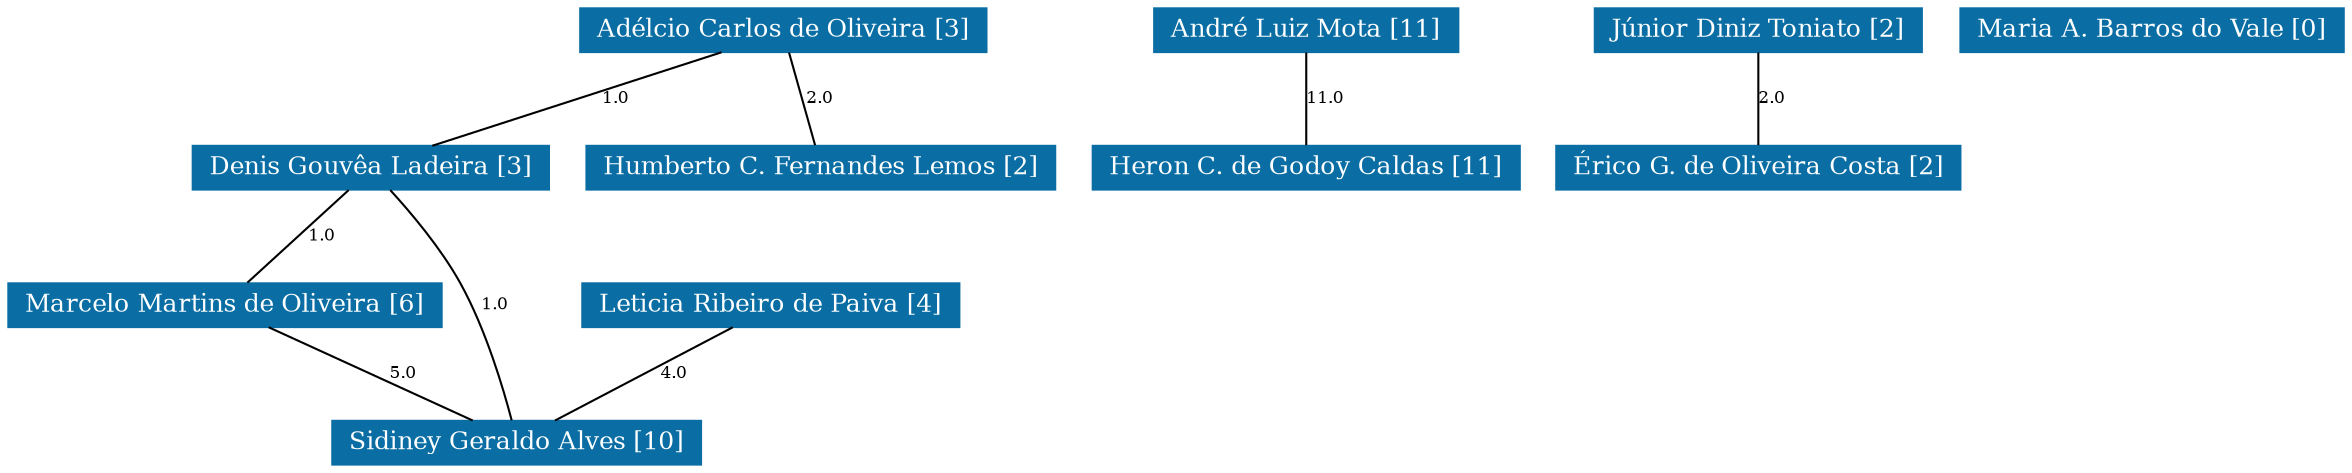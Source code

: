 strict graph grafo2 {
	graph [bb="0,0,931.5,219",
		id=grafo2,
		overlap=False
	];
	node [fontsize=12,
		label="\N",
		shape=rectangle,
		style=filled
	];
	0	 [URL="membro-0487113229071944.html",
		color="#0A6EA4",
		fontcolor="#FFFFFF",
		height=0.29167,
		label="Adélcio Carlos de Oliveira [3]",
		pos="306.5,208.5",
		width=2.1944];
	2	 [URL="membro-6110042881038336.html",
		color="#0A6EA4",
		fontcolor="#FFFFFF",
		height=0.29167,
		label="Denis Gouvêa Ladeira [3]",
		pos="142.5,142.5",
		width=1.9444];
	0 -- 2	 [fontsize=8,
		label=1.0,
		lp="239.5,175.5",
		pos="280.15,197.9 249.55,185.58 199.36,165.38 168.78,153.08"];
	4	 [URL="membro-8374281747074655.html",
		color="#0A6EA4",
		fontcolor="#FFFFFF",
		height=0.29167,
		label="Humberto C. Fernandes Lemos [2]",
		pos="322.5,142.5",
		width=2.5556];
	0 -- 4	 [fontsize=8,
		label=2.0,
		lp="320.5,175.5",
		pos="309.07,197.9 312.04,185.65 316.89,165.62 319.88,153.3"];
	7	 [URL="membro-2091568617999217.html",
		color="#0A6EA4",
		fontcolor="#FFFFFF",
		height=0.29167,
		label="Marcelo Martins de Oliveira [6]",
		pos="83.5,76.5",
		width=2.3194];
	2 -- 7	 [fontsize=8,
		label=1.0,
		lp="122.5,109.5",
		pos="133.02,131.9 122.08,119.65 104.17,99.622 93.152,87.297"];
	9	 [URL="membro-4536440727635518.html",
		color="#0A6EA4",
		fontcolor="#FFFFFF",
		height=0.29167,
		label="Sidiney Geraldo Alves [10]",
		pos="202.5,10.5",
		width=2.0278];
	2 -- 9	 [fontsize=8,
		label=1.0,
		lp="189.5,76.5",
		pos="149.73,131.79 156.91,120.86 167.9,103.24 175.5,87 186.13,64.295 195.03,36.18 199.47,21.154"];
	7 -- 9	 [fontsize=8,
		label=5.0,
		lp="155.5,43.5",
		pos="102.62,65.896 124.83,53.58 161.24,33.383 183.43,21.078"];
	1	 [URL="membro-8453016139576761.html",
		color="#0A6EA4",
		fontcolor="#FFFFFF",
		height=0.29167,
		label="André Luiz Mota [11]",
		pos="516.5,208.5",
		width=1.6944];
	3	 [URL="membro-1373657423991547.html",
		color="#0A6EA4",
		fontcolor="#FFFFFF",
		height=0.29167,
		label="Heron C. de Godoy Caldas [11]",
		pos="516.5,142.5",
		width=2.3333];
	1 -- 3	 [fontsize=8,
		label=11.0,
		lp="523,175.5",
		pos="516.5,197.9 516.5,185.65 516.5,165.62 516.5,153.3"];
	5	 [URL="membro-5354129714719077.html",
		color="#0A6EA4",
		fontcolor="#FFFFFF",
		height=0.29167,
		label="Júnior Diniz Toniato [2]",
		pos="698.5,208.5",
		width=1.8056];
	10	 [URL="membro-4937965723746020.html",
		color="#0A6EA4",
		fontcolor="#FFFFFF",
		height=0.29167,
		label="Érico G. de Oliveira Costa [2]",
		pos="698.5,142.5",
		width=2.2222];
	5 -- 10	 [fontsize=8,
		label=2.0,
		lp="703.5,175.5",
		pos="698.5,197.9 698.5,185.65 698.5,165.62 698.5,153.3"];
	6	 [URL="membro-9428416479663144.html",
		color="#0A6EA4",
		fontcolor="#FFFFFF",
		height=0.29167,
		label="Leticia Ribeiro de Paiva [4]",
		pos="304.5,76.5",
		width=2.0417];
	6 -- 9	 [fontsize=8,
		label=4.0,
		lp="265.5,43.5",
		pos="288.11,65.896 269.08,53.58 237.86,33.383 218.85,21.078"];
	8	 [URL="membro-1514453602141346.html",
		color="#0A6EA4",
		fontcolor="#FFFFFF",
		height=0.29167,
		label="Maria A. Barros do Vale [0]",
		pos="856.5,208.5",
		width=2.0833];
}

